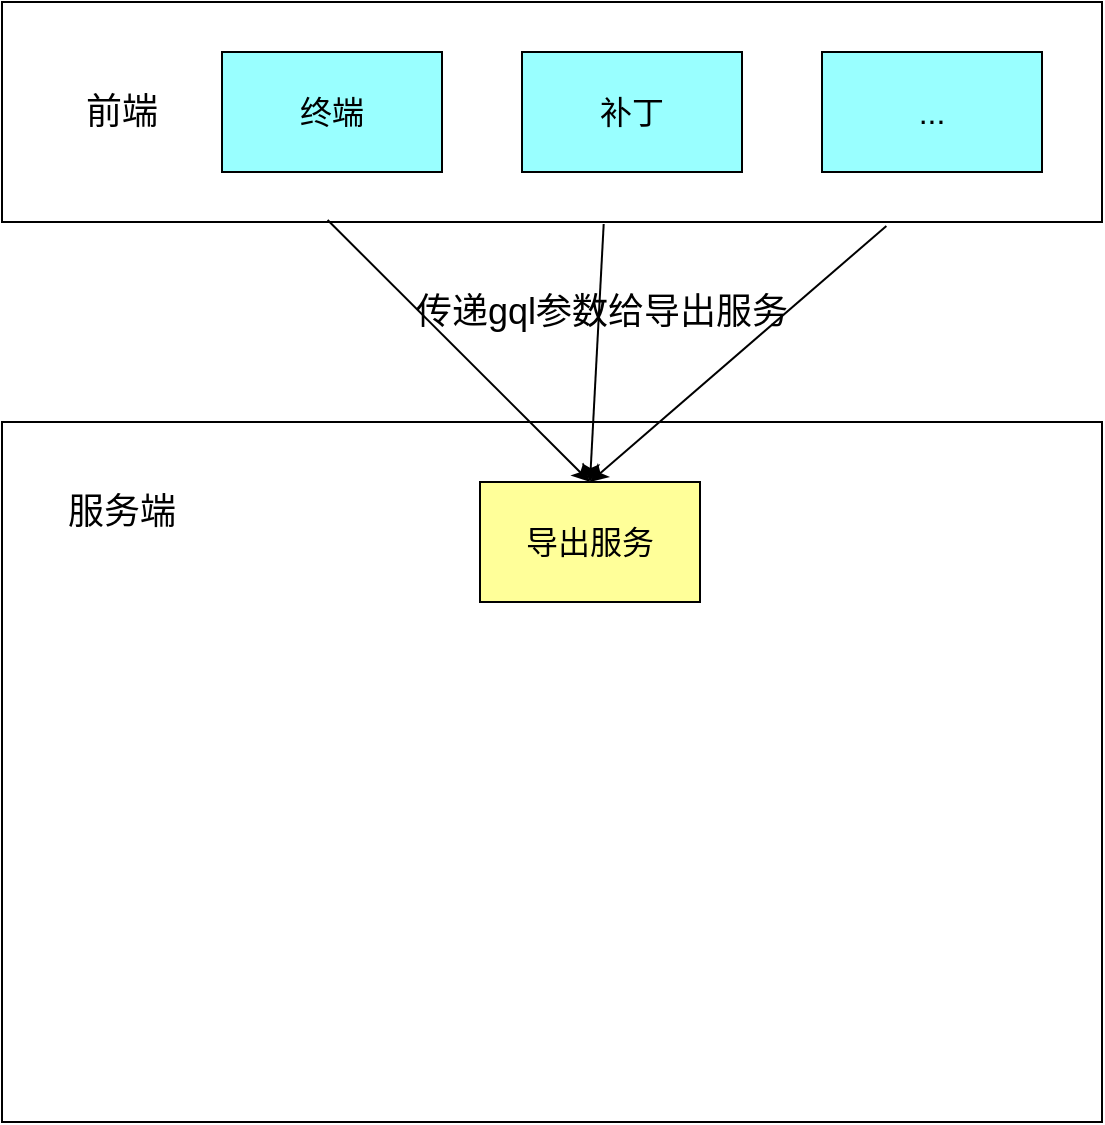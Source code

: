 <mxfile version="22.0.4" type="github">
  <diagram name="第 1 页" id="ukChPgtnxptm7X9d3SpE">
    <mxGraphModel dx="1434" dy="790" grid="1" gridSize="10" guides="1" tooltips="1" connect="1" arrows="1" fold="1" page="1" pageScale="1" pageWidth="827" pageHeight="1169" math="0" shadow="0">
      <root>
        <mxCell id="0" />
        <mxCell id="1" parent="0" />
        <mxCell id="SNvbedEbkYY78WW0vBbx-1" value="" style="rounded=0;whiteSpace=wrap;html=1;" vertex="1" parent="1">
          <mxGeometry x="120" y="110" width="550" height="110" as="geometry" />
        </mxCell>
        <mxCell id="SNvbedEbkYY78WW0vBbx-2" value="&lt;font style=&quot;font-size: 18px;&quot;&gt;前端&lt;/font&gt;" style="text;html=1;strokeColor=none;fillColor=none;align=center;verticalAlign=middle;whiteSpace=wrap;rounded=0;" vertex="1" parent="1">
          <mxGeometry x="150" y="150" width="60" height="30" as="geometry" />
        </mxCell>
        <mxCell id="SNvbedEbkYY78WW0vBbx-3" value="&lt;font size=&quot;3&quot;&gt;终端&lt;/font&gt;" style="rounded=0;whiteSpace=wrap;html=1;fillColor=#99FFFF;" vertex="1" parent="1">
          <mxGeometry x="230" y="135" width="110" height="60" as="geometry" />
        </mxCell>
        <mxCell id="SNvbedEbkYY78WW0vBbx-4" value="&lt;font size=&quot;3&quot;&gt;补丁&lt;/font&gt;" style="rounded=0;whiteSpace=wrap;html=1;fillColor=#99FFFF;" vertex="1" parent="1">
          <mxGeometry x="380" y="135" width="110" height="60" as="geometry" />
        </mxCell>
        <mxCell id="SNvbedEbkYY78WW0vBbx-5" value="&lt;font size=&quot;3&quot;&gt;...&lt;/font&gt;" style="rounded=0;whiteSpace=wrap;html=1;fillColor=#99FFFF;" vertex="1" parent="1">
          <mxGeometry x="530" y="135" width="110" height="60" as="geometry" />
        </mxCell>
        <mxCell id="SNvbedEbkYY78WW0vBbx-6" value="" style="rounded=0;whiteSpace=wrap;html=1;" vertex="1" parent="1">
          <mxGeometry x="120" y="320" width="550" height="350" as="geometry" />
        </mxCell>
        <mxCell id="SNvbedEbkYY78WW0vBbx-7" value="&lt;font size=&quot;3&quot;&gt;导出服务&lt;/font&gt;" style="rounded=0;whiteSpace=wrap;html=1;fillColor=#FFFF99;" vertex="1" parent="1">
          <mxGeometry x="359" y="350" width="110" height="60" as="geometry" />
        </mxCell>
        <mxCell id="SNvbedEbkYY78WW0vBbx-13" value="" style="endArrow=classic;html=1;rounded=0;exitX=0.296;exitY=0.991;exitDx=0;exitDy=0;entryX=0.5;entryY=0;entryDx=0;entryDy=0;exitPerimeter=0;" edge="1" parent="1" source="SNvbedEbkYY78WW0vBbx-1" target="SNvbedEbkYY78WW0vBbx-7">
          <mxGeometry width="50" height="50" relative="1" as="geometry">
            <mxPoint x="390" y="430" as="sourcePoint" />
            <mxPoint x="440" y="380" as="targetPoint" />
          </mxGeometry>
        </mxCell>
        <mxCell id="SNvbedEbkYY78WW0vBbx-14" value="" style="endArrow=classic;html=1;rounded=0;entryX=0.5;entryY=0;entryDx=0;entryDy=0;exitX=0.547;exitY=1.009;exitDx=0;exitDy=0;exitPerimeter=0;" edge="1" parent="1" source="SNvbedEbkYY78WW0vBbx-1" target="SNvbedEbkYY78WW0vBbx-7">
          <mxGeometry width="50" height="50" relative="1" as="geometry">
            <mxPoint x="430" y="230" as="sourcePoint" />
            <mxPoint x="424" y="360" as="targetPoint" />
          </mxGeometry>
        </mxCell>
        <mxCell id="SNvbedEbkYY78WW0vBbx-15" value="" style="endArrow=classic;html=1;rounded=0;exitX=0.804;exitY=1.018;exitDx=0;exitDy=0;entryX=0.5;entryY=0;entryDx=0;entryDy=0;exitPerimeter=0;" edge="1" parent="1" source="SNvbedEbkYY78WW0vBbx-1" target="SNvbedEbkYY78WW0vBbx-7">
          <mxGeometry width="50" height="50" relative="1" as="geometry">
            <mxPoint x="305" y="215" as="sourcePoint" />
            <mxPoint x="434" y="370" as="targetPoint" />
          </mxGeometry>
        </mxCell>
        <mxCell id="SNvbedEbkYY78WW0vBbx-16" value="&lt;span style=&quot;font-size: 18px;&quot;&gt;传递gql参数给导出服务&lt;/span&gt;" style="text;html=1;strokeColor=none;fillColor=none;align=center;verticalAlign=middle;whiteSpace=wrap;rounded=0;" vertex="1" parent="1">
          <mxGeometry x="310" y="250" width="220" height="30" as="geometry" />
        </mxCell>
        <mxCell id="SNvbedEbkYY78WW0vBbx-17" value="&lt;font style=&quot;font-size: 18px;&quot;&gt;服务端&lt;/font&gt;" style="text;html=1;strokeColor=none;fillColor=none;align=center;verticalAlign=middle;whiteSpace=wrap;rounded=0;" vertex="1" parent="1">
          <mxGeometry x="150" y="350" width="60" height="30" as="geometry" />
        </mxCell>
      </root>
    </mxGraphModel>
  </diagram>
</mxfile>
